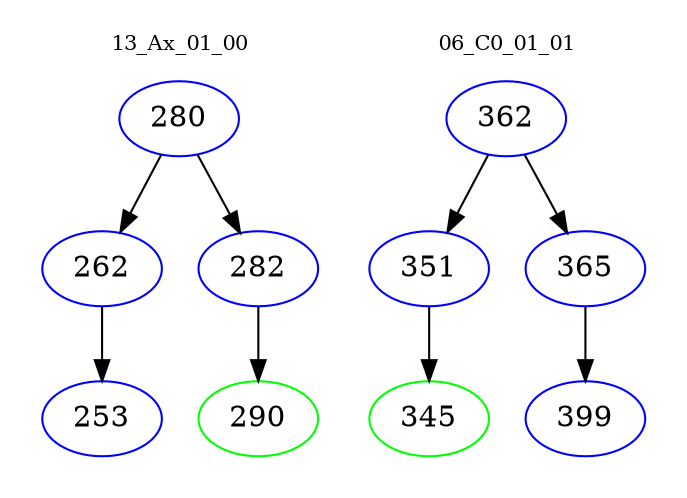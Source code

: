 digraph{
subgraph cluster_0 {
color = white
label = "13_Ax_01_00";
fontsize=10;
T0_280 [label="280", color="blue"]
T0_280 -> T0_262 [color="black"]
T0_262 [label="262", color="blue"]
T0_262 -> T0_253 [color="black"]
T0_253 [label="253", color="blue"]
T0_280 -> T0_282 [color="black"]
T0_282 [label="282", color="blue"]
T0_282 -> T0_290 [color="black"]
T0_290 [label="290", color="green"]
}
subgraph cluster_1 {
color = white
label = "06_C0_01_01";
fontsize=10;
T1_362 [label="362", color="blue"]
T1_362 -> T1_351 [color="black"]
T1_351 [label="351", color="blue"]
T1_351 -> T1_345 [color="black"]
T1_345 [label="345", color="green"]
T1_362 -> T1_365 [color="black"]
T1_365 [label="365", color="blue"]
T1_365 -> T1_399 [color="black"]
T1_399 [label="399", color="blue"]
}
}
